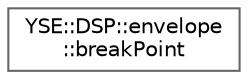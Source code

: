 digraph "Graphical Class Hierarchy"
{
 // LATEX_PDF_SIZE
  bgcolor="transparent";
  edge [fontname=Helvetica,fontsize=10,labelfontname=Helvetica,labelfontsize=10];
  node [fontname=Helvetica,fontsize=10,shape=box,height=0.2,width=0.4];
  rankdir="LR";
  Node0 [id="Node000000",label="YSE::DSP::envelope\l::breakPoint",height=0.2,width=0.4,color="grey40", fillcolor="white", style="filled",URL="$struct_y_s_e_1_1_d_s_p_1_1envelope_1_1break_point.html",tooltip=" "];
}
